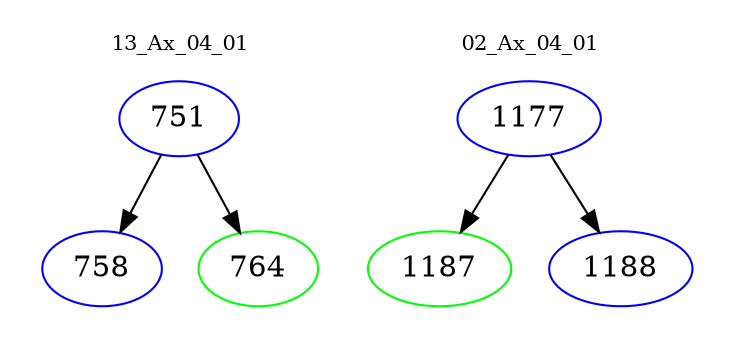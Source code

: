 digraph{
subgraph cluster_0 {
color = white
label = "13_Ax_04_01";
fontsize=10;
T0_751 [label="751", color="blue"]
T0_751 -> T0_758 [color="black"]
T0_758 [label="758", color="blue"]
T0_751 -> T0_764 [color="black"]
T0_764 [label="764", color="green"]
}
subgraph cluster_1 {
color = white
label = "02_Ax_04_01";
fontsize=10;
T1_1177 [label="1177", color="blue"]
T1_1177 -> T1_1187 [color="black"]
T1_1187 [label="1187", color="green"]
T1_1177 -> T1_1188 [color="black"]
T1_1188 [label="1188", color="blue"]
}
}
